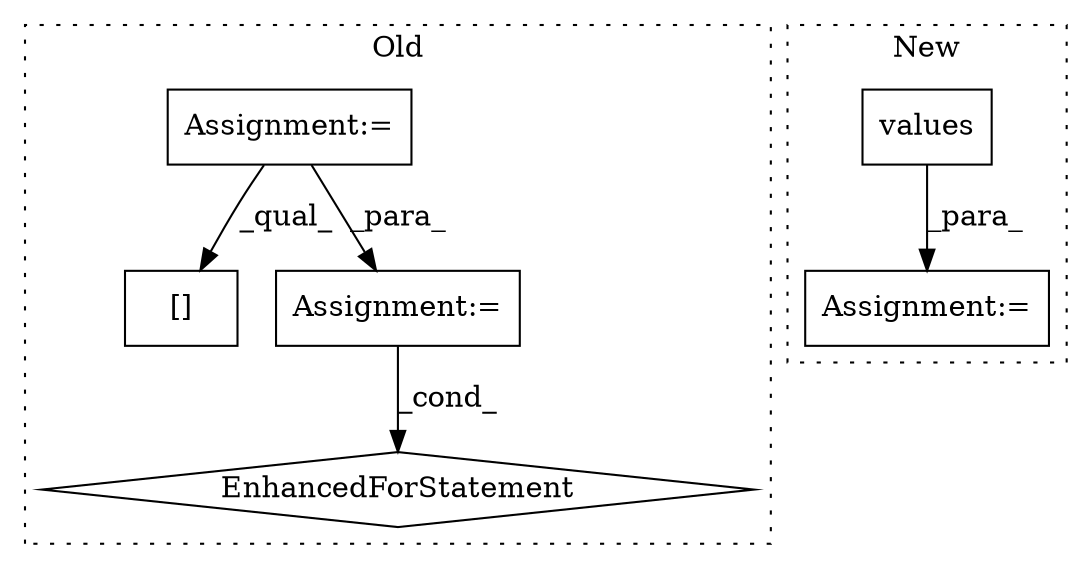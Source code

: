 digraph G {
subgraph cluster0 {
1 [label="EnhancedForStatement" a="70" s="7366,7456" l="57,2" shape="diamond"];
4 [label="Assignment:=" a="7" s="6987" l="1" shape="box"];
5 [label="[]" a="2" s="7200,7234" l="26,1" shape="box"];
6 [label="Assignment:=" a="7" s="7366,7456" l="57,2" shape="box"];
label = "Old";
style="dotted";
}
subgraph cluster1 {
2 [label="values" a="32" s="6011" l="8" shape="box"];
3 [label="Assignment:=" a="7" s="6000" l="1" shape="box"];
label = "New";
style="dotted";
}
2 -> 3 [label="_para_"];
4 -> 5 [label="_qual_"];
4 -> 6 [label="_para_"];
6 -> 1 [label="_cond_"];
}
